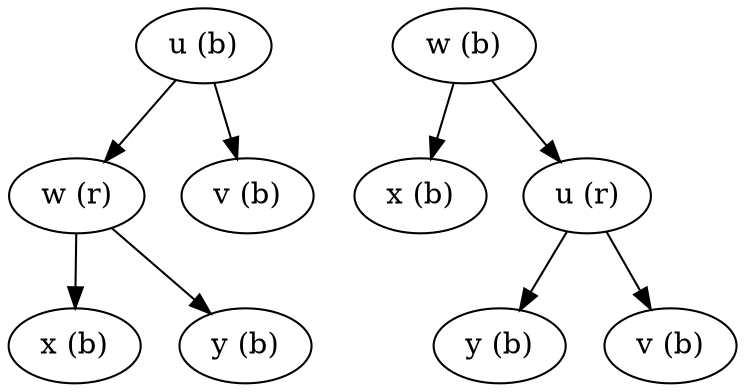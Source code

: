 digraph G {
	margin = 0;
	ordering = out;

	x1 [ label="x (b)" ];
	w1 [ label="w (r)" ];
	y1 [ label="y (b)" ];
	u1 [ label="u (b)" ];
	v1 [ label="v (b)" ];

	x2 [ label="x (b)" ];
	w2 [ label="w (b)" ];
	y2 [ label="y (b)" ];
	u2 [ label="u (r)" ];
	v2 [ label="v (b)" ];


	u1 -> { w1; v1 };
	w1 -> { x1; y1 };

	w2 -> { x2; u2 };
	u2 -> { y2; v2 };

}

